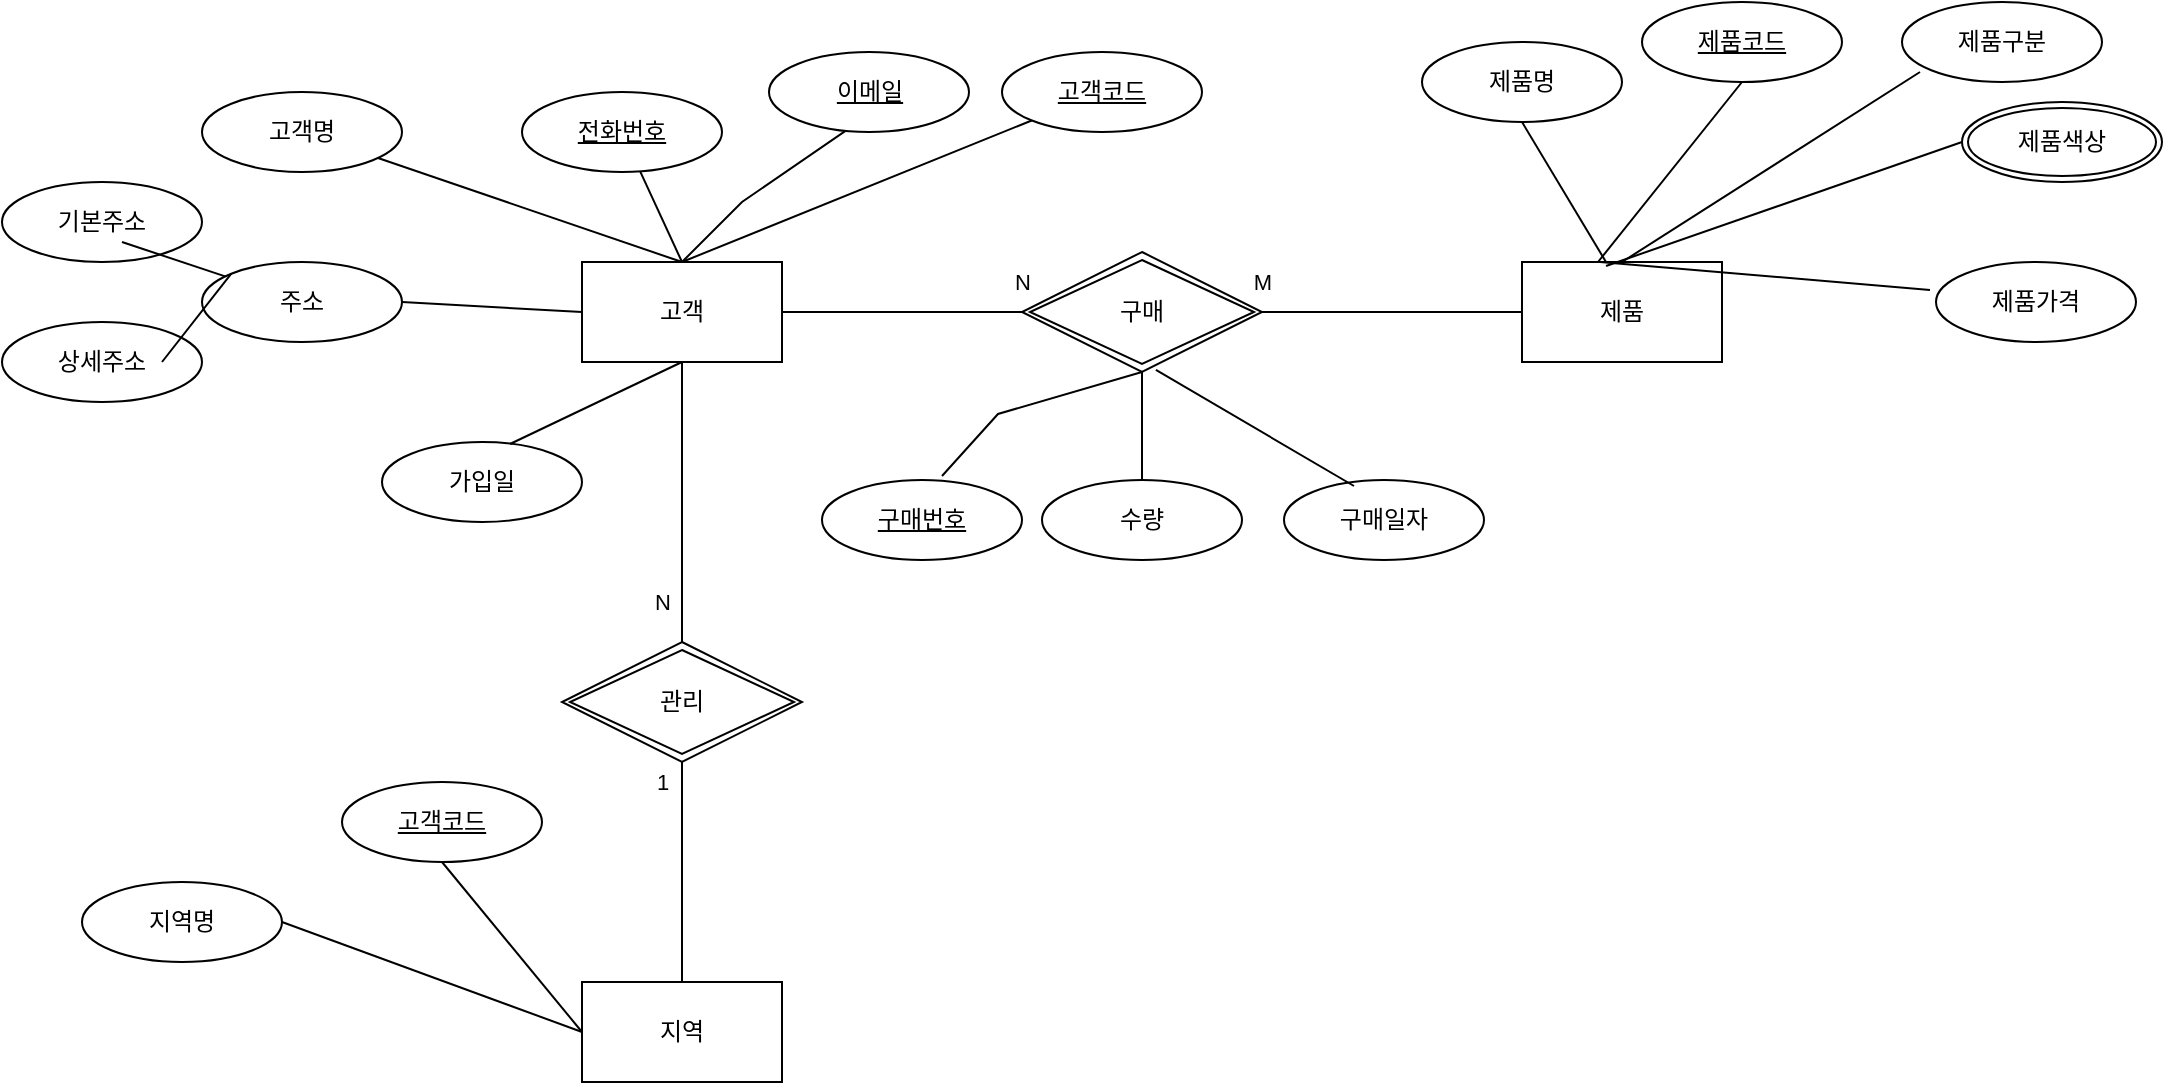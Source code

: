 <mxfile version="24.7.1" type="github">
  <diagram name="페이지-1" id="FGooZcl7C79qZGCSUTsC">
    <mxGraphModel dx="1434" dy="746" grid="1" gridSize="11" guides="1" tooltips="1" connect="1" arrows="1" fold="1" page="1" pageScale="1" pageWidth="827" pageHeight="1169" math="0" shadow="0">
      <root>
        <mxCell id="0" />
        <mxCell id="1" parent="0" />
        <mxCell id="5pf4nAuN2DV7vScp5-Ij-4" value="고객" style="whiteSpace=wrap;html=1;align=center;" vertex="1" parent="1">
          <mxGeometry x="320" y="650" width="100" height="50" as="geometry" />
        </mxCell>
        <mxCell id="5pf4nAuN2DV7vScp5-Ij-5" value="고객명" style="ellipse;whiteSpace=wrap;html=1;align=center;" vertex="1" parent="1">
          <mxGeometry x="130" y="565" width="100" height="40" as="geometry" />
        </mxCell>
        <mxCell id="5pf4nAuN2DV7vScp5-Ij-6" value="" style="endArrow=none;html=1;rounded=0;entryX=0.5;entryY=0;entryDx=0;entryDy=0;" edge="1" parent="1" source="5pf4nAuN2DV7vScp5-Ij-5" target="5pf4nAuN2DV7vScp5-Ij-4">
          <mxGeometry relative="1" as="geometry">
            <mxPoint x="330" y="780" as="sourcePoint" />
            <mxPoint x="490" y="780" as="targetPoint" />
          </mxGeometry>
        </mxCell>
        <mxCell id="5pf4nAuN2DV7vScp5-Ij-10" value="" style="endArrow=none;html=1;rounded=0;" edge="1" parent="1">
          <mxGeometry relative="1" as="geometry">
            <mxPoint x="370" y="650" as="sourcePoint" />
            <mxPoint x="349.077" y="604.668" as="targetPoint" />
          </mxGeometry>
        </mxCell>
        <mxCell id="5pf4nAuN2DV7vScp5-Ij-12" value="" style="endArrow=none;html=1;rounded=0;" edge="1" parent="1">
          <mxGeometry relative="1" as="geometry">
            <mxPoint x="370" y="650" as="sourcePoint" />
            <mxPoint x="454.855" y="582.287" as="targetPoint" />
            <Array as="points">
              <mxPoint x="400" y="620" />
            </Array>
          </mxGeometry>
        </mxCell>
        <mxCell id="5pf4nAuN2DV7vScp5-Ij-14" value="" style="endArrow=none;html=1;rounded=0;" edge="1" parent="1">
          <mxGeometry relative="1" as="geometry">
            <mxPoint x="370" y="650" as="sourcePoint" />
            <mxPoint x="544.854" y="579.226" as="targetPoint" />
          </mxGeometry>
        </mxCell>
        <mxCell id="5pf4nAuN2DV7vScp5-Ij-15" value="주소" style="ellipse;whiteSpace=wrap;html=1;align=center;" vertex="1" parent="1">
          <mxGeometry x="130" y="650" width="100" height="40" as="geometry" />
        </mxCell>
        <mxCell id="5pf4nAuN2DV7vScp5-Ij-16" value="기본주소" style="ellipse;whiteSpace=wrap;html=1;align=center;" vertex="1" parent="1">
          <mxGeometry x="30" y="610" width="100" height="40" as="geometry" />
        </mxCell>
        <mxCell id="5pf4nAuN2DV7vScp5-Ij-17" value="상세주소" style="ellipse;whiteSpace=wrap;html=1;align=center;" vertex="1" parent="1">
          <mxGeometry x="30" y="680" width="100" height="40" as="geometry" />
        </mxCell>
        <mxCell id="5pf4nAuN2DV7vScp5-Ij-18" value="" style="endArrow=none;html=1;rounded=0;entryX=0;entryY=0.5;entryDx=0;entryDy=0;exitX=1;exitY=0.5;exitDx=0;exitDy=0;" edge="1" parent="1" source="5pf4nAuN2DV7vScp5-Ij-15" target="5pf4nAuN2DV7vScp5-Ij-4">
          <mxGeometry relative="1" as="geometry">
            <mxPoint x="210" y="665" as="sourcePoint" />
            <mxPoint x="350" y="675" as="targetPoint" />
          </mxGeometry>
        </mxCell>
        <mxCell id="5pf4nAuN2DV7vScp5-Ij-19" value="" style="endArrow=none;html=1;rounded=0;" edge="1" parent="1" target="5pf4nAuN2DV7vScp5-Ij-15">
          <mxGeometry relative="1" as="geometry">
            <mxPoint x="90" y="640" as="sourcePoint" />
            <mxPoint x="250" y="640" as="targetPoint" />
          </mxGeometry>
        </mxCell>
        <mxCell id="5pf4nAuN2DV7vScp5-Ij-20" value="" style="endArrow=none;html=1;rounded=0;entryX=0;entryY=0;entryDx=0;entryDy=0;" edge="1" parent="1" target="5pf4nAuN2DV7vScp5-Ij-15">
          <mxGeometry relative="1" as="geometry">
            <mxPoint x="110" y="700" as="sourcePoint" />
            <mxPoint x="162" y="717" as="targetPoint" />
          </mxGeometry>
        </mxCell>
        <mxCell id="5pf4nAuN2DV7vScp5-Ij-21" value="가입일" style="ellipse;whiteSpace=wrap;html=1;align=center;" vertex="1" parent="1">
          <mxGeometry x="220" y="740" width="100" height="40" as="geometry" />
        </mxCell>
        <mxCell id="5pf4nAuN2DV7vScp5-Ij-22" value="" style="endArrow=none;html=1;rounded=0;exitX=0.64;exitY=0.025;exitDx=0;exitDy=0;exitPerimeter=0;entryX=0.5;entryY=1;entryDx=0;entryDy=0;" edge="1" parent="1" source="5pf4nAuN2DV7vScp5-Ij-21" target="5pf4nAuN2DV7vScp5-Ij-4">
          <mxGeometry relative="1" as="geometry">
            <mxPoint x="240" y="680" as="sourcePoint" />
            <mxPoint x="370" y="650" as="targetPoint" />
          </mxGeometry>
        </mxCell>
        <mxCell id="5pf4nAuN2DV7vScp5-Ij-24" value="" style="endArrow=none;html=1;rounded=0;exitX=0.5;exitY=0;exitDx=0;exitDy=0;" edge="1" parent="1" source="5pf4nAuN2DV7vScp5-Ij-51">
          <mxGeometry relative="1" as="geometry">
            <mxPoint x="482" y="741" as="sourcePoint" />
            <mxPoint x="370" y="700" as="targetPoint" />
          </mxGeometry>
        </mxCell>
        <mxCell id="5pf4nAuN2DV7vScp5-Ij-53" value="N" style="edgeLabel;html=1;align=center;verticalAlign=middle;resizable=0;points=[];" vertex="1" connectable="0" parent="5pf4nAuN2DV7vScp5-Ij-24">
          <mxGeometry x="-0.143" relative="1" as="geometry">
            <mxPoint x="-10" y="40" as="offset" />
          </mxGeometry>
        </mxCell>
        <mxCell id="5pf4nAuN2DV7vScp5-Ij-29" value="지역" style="whiteSpace=wrap;html=1;align=center;" vertex="1" parent="1">
          <mxGeometry x="320" y="1010" width="100" height="50" as="geometry" />
        </mxCell>
        <mxCell id="5pf4nAuN2DV7vScp5-Ij-30" value="지역명" style="ellipse;whiteSpace=wrap;html=1;align=center;" vertex="1" parent="1">
          <mxGeometry x="70" y="960" width="100" height="40" as="geometry" />
        </mxCell>
        <mxCell id="5pf4nAuN2DV7vScp5-Ij-31" value="" style="endArrow=none;html=1;rounded=0;exitX=0;exitY=0.5;exitDx=0;exitDy=0;entryX=1;entryY=0.5;entryDx=0;entryDy=0;" edge="1" parent="1" source="5pf4nAuN2DV7vScp5-Ij-29" target="5pf4nAuN2DV7vScp5-Ij-30">
          <mxGeometry relative="1" as="geometry">
            <mxPoint x="302" y="1020" as="sourcePoint" />
            <mxPoint x="180" y="979" as="targetPoint" />
          </mxGeometry>
        </mxCell>
        <mxCell id="5pf4nAuN2DV7vScp5-Ij-33" value="고객코드" style="ellipse;whiteSpace=wrap;html=1;align=center;fontStyle=4;" vertex="1" parent="1">
          <mxGeometry x="530" y="545" width="100" height="40" as="geometry" />
        </mxCell>
        <mxCell id="5pf4nAuN2DV7vScp5-Ij-34" value="이메일" style="ellipse;whiteSpace=wrap;html=1;align=center;fontStyle=4;" vertex="1" parent="1">
          <mxGeometry x="413.5" y="545" width="100" height="40" as="geometry" />
        </mxCell>
        <mxCell id="5pf4nAuN2DV7vScp5-Ij-35" value="전화번호" style="ellipse;whiteSpace=wrap;html=1;align=center;fontStyle=4;" vertex="1" parent="1">
          <mxGeometry x="290" y="565" width="100" height="40" as="geometry" />
        </mxCell>
        <mxCell id="5pf4nAuN2DV7vScp5-Ij-36" value="고객코드" style="ellipse;whiteSpace=wrap;html=1;align=center;fontStyle=4;" vertex="1" parent="1">
          <mxGeometry x="200" y="910" width="100" height="40" as="geometry" />
        </mxCell>
        <mxCell id="5pf4nAuN2DV7vScp5-Ij-37" value="" style="endArrow=none;html=1;rounded=0;entryX=0;entryY=0.5;entryDx=0;entryDy=0;exitX=0.5;exitY=1;exitDx=0;exitDy=0;" edge="1" parent="1" source="5pf4nAuN2DV7vScp5-Ij-36" target="5pf4nAuN2DV7vScp5-Ij-29">
          <mxGeometry relative="1" as="geometry">
            <mxPoint x="240" y="960" as="sourcePoint" />
            <mxPoint x="298" y="1020" as="targetPoint" />
          </mxGeometry>
        </mxCell>
        <mxCell id="5pf4nAuN2DV7vScp5-Ij-38" value="제품" style="whiteSpace=wrap;html=1;align=center;" vertex="1" parent="1">
          <mxGeometry x="790" y="650" width="100" height="50" as="geometry" />
        </mxCell>
        <mxCell id="5pf4nAuN2DV7vScp5-Ij-39" value="제품명" style="ellipse;whiteSpace=wrap;html=1;align=center;" vertex="1" parent="1">
          <mxGeometry x="740" y="540" width="100" height="40" as="geometry" />
        </mxCell>
        <mxCell id="5pf4nAuN2DV7vScp5-Ij-40" value="" style="endArrow=none;html=1;rounded=0;exitX=0.32;exitY=0.025;exitDx=0;exitDy=0;exitPerimeter=0;entryX=0.5;entryY=1;entryDx=0;entryDy=0;" edge="1" parent="1" target="5pf4nAuN2DV7vScp5-Ij-39">
          <mxGeometry relative="1" as="geometry">
            <mxPoint x="832" y="650" as="sourcePoint" />
            <mxPoint x="710" y="609" as="targetPoint" />
          </mxGeometry>
        </mxCell>
        <mxCell id="5pf4nAuN2DV7vScp5-Ij-41" value="제품코드" style="ellipse;whiteSpace=wrap;html=1;align=center;fontStyle=4;" vertex="1" parent="1">
          <mxGeometry x="850" y="520" width="100" height="40" as="geometry" />
        </mxCell>
        <mxCell id="5pf4nAuN2DV7vScp5-Ij-42" value="" style="endArrow=none;html=1;rounded=0;entryX=1;entryY=0.5;entryDx=0;entryDy=0;exitX=0.5;exitY=1;exitDx=0;exitDy=0;" edge="1" parent="1" source="5pf4nAuN2DV7vScp5-Ij-41">
          <mxGeometry relative="1" as="geometry">
            <mxPoint x="770" y="590" as="sourcePoint" />
            <mxPoint x="828" y="650" as="targetPoint" />
          </mxGeometry>
        </mxCell>
        <mxCell id="5pf4nAuN2DV7vScp5-Ij-43" value="제품구분" style="ellipse;whiteSpace=wrap;html=1;align=center;" vertex="1" parent="1">
          <mxGeometry x="980" y="520" width="100" height="40" as="geometry" />
        </mxCell>
        <mxCell id="5pf4nAuN2DV7vScp5-Ij-44" value="" style="endArrow=none;html=1;rounded=0;entryX=0.5;entryY=0;entryDx=0;entryDy=0;exitX=0.09;exitY=0.875;exitDx=0;exitDy=0;exitPerimeter=0;" edge="1" parent="1" source="5pf4nAuN2DV7vScp5-Ij-43" target="5pf4nAuN2DV7vScp5-Ij-38">
          <mxGeometry relative="1" as="geometry">
            <mxPoint x="930" y="580" as="sourcePoint" />
            <mxPoint x="838" y="660" as="targetPoint" />
          </mxGeometry>
        </mxCell>
        <mxCell id="5pf4nAuN2DV7vScp5-Ij-45" value="제품색상" style="ellipse;shape=doubleEllipse;margin=3;whiteSpace=wrap;html=1;align=center;" vertex="1" parent="1">
          <mxGeometry x="1010" y="570" width="100" height="40" as="geometry" />
        </mxCell>
        <mxCell id="5pf4nAuN2DV7vScp5-Ij-46" value="제품가격" style="ellipse;whiteSpace=wrap;html=1;align=center;" vertex="1" parent="1">
          <mxGeometry x="997" y="650" width="100" height="40" as="geometry" />
        </mxCell>
        <mxCell id="5pf4nAuN2DV7vScp5-Ij-47" value="" style="endArrow=none;html=1;rounded=0;exitX=0.42;exitY=0.04;exitDx=0;exitDy=0;exitPerimeter=0;entryX=0;entryY=0.5;entryDx=0;entryDy=0;" edge="1" parent="1" source="5pf4nAuN2DV7vScp5-Ij-38" target="5pf4nAuN2DV7vScp5-Ij-45">
          <mxGeometry relative="1" as="geometry">
            <mxPoint x="842" y="660" as="sourcePoint" />
            <mxPoint x="850" y="560" as="targetPoint" />
          </mxGeometry>
        </mxCell>
        <mxCell id="5pf4nAuN2DV7vScp5-Ij-48" value="" style="endArrow=none;html=1;rounded=0;exitX=0.39;exitY=0;exitDx=0;exitDy=0;exitPerimeter=0;entryX=-0.03;entryY=0.35;entryDx=0;entryDy=0;entryPerimeter=0;" edge="1" parent="1" source="5pf4nAuN2DV7vScp5-Ij-38" target="5pf4nAuN2DV7vScp5-Ij-46">
          <mxGeometry relative="1" as="geometry">
            <mxPoint x="852" y="670" as="sourcePoint" />
            <mxPoint x="930" y="690" as="targetPoint" />
          </mxGeometry>
        </mxCell>
        <mxCell id="5pf4nAuN2DV7vScp5-Ij-50" value="" style="endArrow=none;html=1;rounded=0;exitX=1;exitY=0.5;exitDx=0;exitDy=0;entryX=0;entryY=0.5;entryDx=0;entryDy=0;" edge="1" parent="1" source="5pf4nAuN2DV7vScp5-Ij-4" target="5pf4nAuN2DV7vScp5-Ij-55">
          <mxGeometry relative="1" as="geometry">
            <mxPoint x="380" y="660" as="sourcePoint" />
            <mxPoint x="532" y="672" as="targetPoint" />
          </mxGeometry>
        </mxCell>
        <mxCell id="5pf4nAuN2DV7vScp5-Ij-65" value="N" style="edgeLabel;html=1;align=center;verticalAlign=middle;resizable=0;points=[];" vertex="1" connectable="0" parent="5pf4nAuN2DV7vScp5-Ij-50">
          <mxGeometry x="0.717" y="-3" relative="1" as="geometry">
            <mxPoint x="17" y="-18" as="offset" />
          </mxGeometry>
        </mxCell>
        <mxCell id="5pf4nAuN2DV7vScp5-Ij-51" value="관리" style="shape=rhombus;double=1;perimeter=rhombusPerimeter;whiteSpace=wrap;html=1;align=center;" vertex="1" parent="1">
          <mxGeometry x="310" y="840" width="120" height="60" as="geometry" />
        </mxCell>
        <mxCell id="5pf4nAuN2DV7vScp5-Ij-52" value="" style="endArrow=none;html=1;rounded=0;exitX=0.5;exitY=0;exitDx=0;exitDy=0;entryX=0.5;entryY=1;entryDx=0;entryDy=0;" edge="1" parent="1" source="5pf4nAuN2DV7vScp5-Ij-29" target="5pf4nAuN2DV7vScp5-Ij-51">
          <mxGeometry relative="1" as="geometry">
            <mxPoint x="370" y="980" as="sourcePoint" />
            <mxPoint x="369.5" y="900" as="targetPoint" />
          </mxGeometry>
        </mxCell>
        <mxCell id="5pf4nAuN2DV7vScp5-Ij-54" value="1" style="edgeLabel;html=1;align=center;verticalAlign=middle;resizable=0;points=[];" vertex="1" connectable="0" parent="5pf4nAuN2DV7vScp5-Ij-52">
          <mxGeometry x="-0.218" y="-1" relative="1" as="geometry">
            <mxPoint x="-11" y="-57" as="offset" />
          </mxGeometry>
        </mxCell>
        <mxCell id="5pf4nAuN2DV7vScp5-Ij-55" value="구매" style="shape=rhombus;double=1;perimeter=rhombusPerimeter;whiteSpace=wrap;html=1;align=center;" vertex="1" parent="1">
          <mxGeometry x="540" y="645" width="120" height="60" as="geometry" />
        </mxCell>
        <mxCell id="5pf4nAuN2DV7vScp5-Ij-57" value="수량" style="ellipse;whiteSpace=wrap;html=1;align=center;" vertex="1" parent="1">
          <mxGeometry x="550" y="759" width="100" height="40" as="geometry" />
        </mxCell>
        <mxCell id="5pf4nAuN2DV7vScp5-Ij-58" value="구매일자" style="ellipse;whiteSpace=wrap;html=1;align=center;" vertex="1" parent="1">
          <mxGeometry x="671" y="759" width="100" height="40" as="geometry" />
        </mxCell>
        <mxCell id="5pf4nAuN2DV7vScp5-Ij-59" value="구매번호" style="ellipse;whiteSpace=wrap;html=1;align=center;fontStyle=4;" vertex="1" parent="1">
          <mxGeometry x="440" y="759" width="100" height="40" as="geometry" />
        </mxCell>
        <mxCell id="5pf4nAuN2DV7vScp5-Ij-60" value="" style="endArrow=none;html=1;rounded=0;entryX=0;entryY=0.5;entryDx=0;entryDy=0;exitX=1;exitY=0.5;exitDx=0;exitDy=0;" edge="1" parent="1" source="5pf4nAuN2DV7vScp5-Ij-55" target="5pf4nAuN2DV7vScp5-Ij-38">
          <mxGeometry relative="1" as="geometry">
            <mxPoint x="726" y="704" as="sourcePoint" />
            <mxPoint x="605" y="686" as="targetPoint" />
          </mxGeometry>
        </mxCell>
        <mxCell id="5pf4nAuN2DV7vScp5-Ij-66" value="M" style="edgeLabel;html=1;align=center;verticalAlign=middle;resizable=0;points=[];" vertex="1" connectable="0" parent="5pf4nAuN2DV7vScp5-Ij-60">
          <mxGeometry x="-0.092" y="-1" relative="1" as="geometry">
            <mxPoint x="-59" y="-16" as="offset" />
          </mxGeometry>
        </mxCell>
        <mxCell id="5pf4nAuN2DV7vScp5-Ij-61" value="" style="endArrow=none;html=1;rounded=0;entryX=0.558;entryY=0.983;entryDx=0;entryDy=0;entryPerimeter=0;exitX=0.35;exitY=0.075;exitDx=0;exitDy=0;exitPerimeter=0;" edge="1" parent="1" source="5pf4nAuN2DV7vScp5-Ij-58" target="5pf4nAuN2DV7vScp5-Ij-55">
          <mxGeometry relative="1" as="geometry">
            <mxPoint x="715" y="759" as="sourcePoint" />
            <mxPoint x="671" y="690" as="targetPoint" />
          </mxGeometry>
        </mxCell>
        <mxCell id="5pf4nAuN2DV7vScp5-Ij-62" value="" style="endArrow=none;html=1;rounded=0;exitX=0.5;exitY=0;exitDx=0;exitDy=0;entryX=0.5;entryY=1;entryDx=0;entryDy=0;" edge="1" parent="1" source="5pf4nAuN2DV7vScp5-Ij-57" target="5pf4nAuN2DV7vScp5-Ij-55">
          <mxGeometry relative="1" as="geometry">
            <mxPoint x="647" y="770" as="sourcePoint" />
            <mxPoint x="583" y="737" as="targetPoint" />
          </mxGeometry>
        </mxCell>
        <mxCell id="5pf4nAuN2DV7vScp5-Ij-64" value="" style="endArrow=none;html=1;rounded=0;exitX=0.6;exitY=-0.05;exitDx=0;exitDy=0;exitPerimeter=0;entryX=0.5;entryY=1;entryDx=0;entryDy=0;" edge="1" parent="1" source="5pf4nAuN2DV7vScp5-Ij-59" target="5pf4nAuN2DV7vScp5-Ij-55">
          <mxGeometry relative="1" as="geometry">
            <mxPoint x="611" y="770" as="sourcePoint" />
            <mxPoint x="528" y="693" as="targetPoint" />
            <Array as="points">
              <mxPoint x="528" y="726" />
            </Array>
          </mxGeometry>
        </mxCell>
      </root>
    </mxGraphModel>
  </diagram>
</mxfile>
